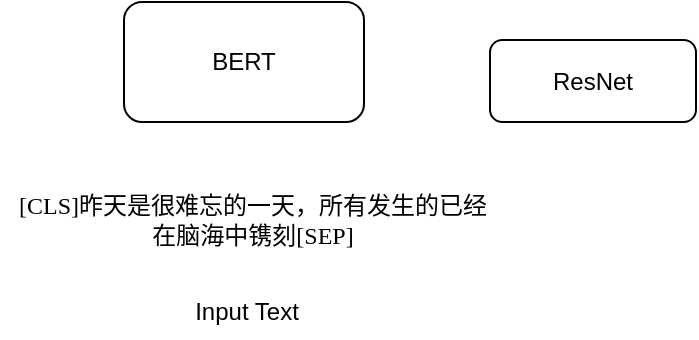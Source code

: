 <mxfile version="20.5.1" type="github">
  <diagram id="DhMvold3SxJ4Q7dlmQQz" name="第 1 页">
    <mxGraphModel dx="893" dy="252" grid="0" gridSize="10" guides="1" tooltips="1" connect="1" arrows="1" fold="1" page="1" pageScale="1" pageWidth="827" pageHeight="1169" math="0" shadow="0">
      <root>
        <mxCell id="0" />
        <mxCell id="1" parent="0" />
        <mxCell id="Sds84R7D_vY4Y2khIh2S-1" value="BERT" style="rounded=1;whiteSpace=wrap;html=1;" vertex="1" parent="1">
          <mxGeometry x="501" y="430" width="120" height="60" as="geometry" />
        </mxCell>
        <mxCell id="Sds84R7D_vY4Y2khIh2S-2" value="ResNet" style="rounded=1;whiteSpace=wrap;html=1;" vertex="1" parent="1">
          <mxGeometry x="684" y="449" width="103" height="41" as="geometry" />
        </mxCell>
        <mxCell id="Sds84R7D_vY4Y2khIh2S-4" value="&lt;div&gt;[CLS]昨天是很难忘的一天，所有发生的已经&lt;/div&gt;&lt;div&gt;在脑海中镌刻[SEP]&lt;/div&gt;" style="text;html=1;resizable=0;autosize=1;align=center;verticalAlign=middle;points=[];fillColor=none;strokeColor=none;rounded=0;fontFamily=Times New Roman;" vertex="1" parent="1">
          <mxGeometry x="439" y="518" width="252" height="41" as="geometry" />
        </mxCell>
        <mxCell id="Sds84R7D_vY4Y2khIh2S-5" value="Input Text" style="text;html=1;resizable=0;autosize=1;align=center;verticalAlign=middle;points=[];fillColor=none;strokeColor=none;rounded=0;" vertex="1" parent="1">
          <mxGeometry x="527" y="572" width="69" height="26" as="geometry" />
        </mxCell>
      </root>
    </mxGraphModel>
  </diagram>
</mxfile>
